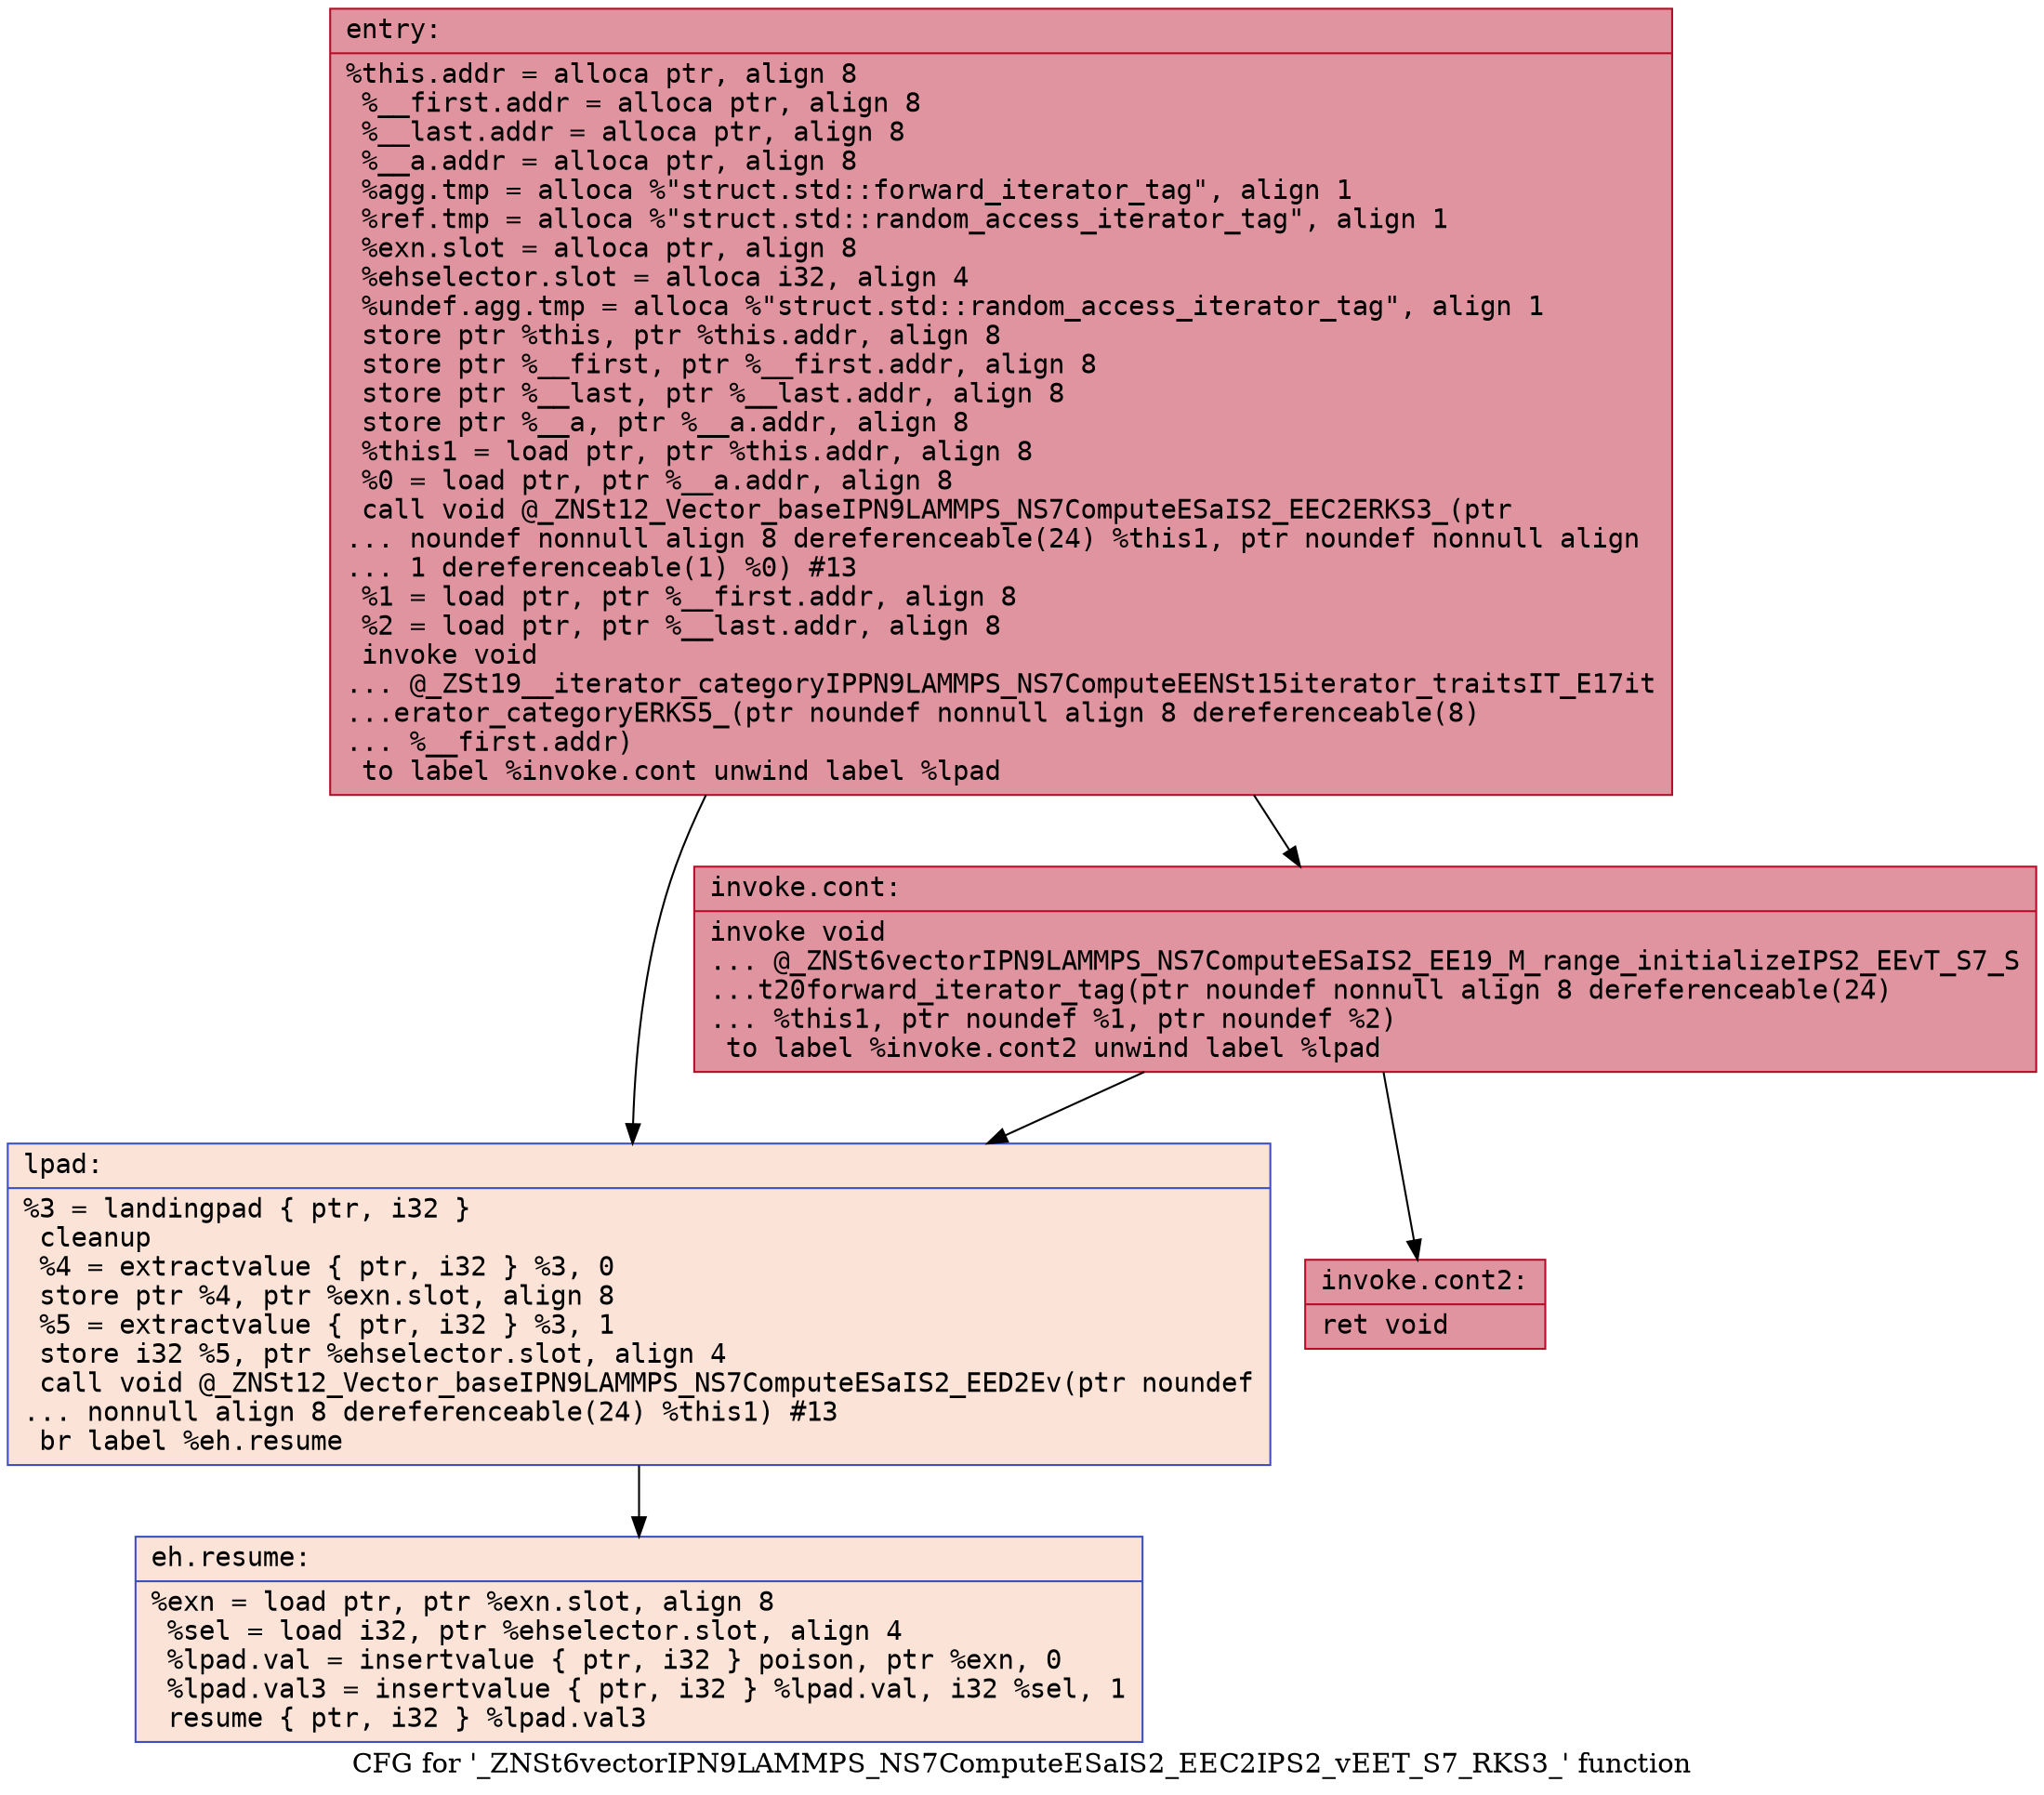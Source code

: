 digraph "CFG for '_ZNSt6vectorIPN9LAMMPS_NS7ComputeESaIS2_EEC2IPS2_vEET_S7_RKS3_' function" {
	label="CFG for '_ZNSt6vectorIPN9LAMMPS_NS7ComputeESaIS2_EEC2IPS2_vEET_S7_RKS3_' function";

	Node0x561f163fa3d0 [shape=record,color="#b70d28ff", style=filled, fillcolor="#b70d2870" fontname="Courier",label="{entry:\l|  %this.addr = alloca ptr, align 8\l  %__first.addr = alloca ptr, align 8\l  %__last.addr = alloca ptr, align 8\l  %__a.addr = alloca ptr, align 8\l  %agg.tmp = alloca %\"struct.std::forward_iterator_tag\", align 1\l  %ref.tmp = alloca %\"struct.std::random_access_iterator_tag\", align 1\l  %exn.slot = alloca ptr, align 8\l  %ehselector.slot = alloca i32, align 4\l  %undef.agg.tmp = alloca %\"struct.std::random_access_iterator_tag\", align 1\l  store ptr %this, ptr %this.addr, align 8\l  store ptr %__first, ptr %__first.addr, align 8\l  store ptr %__last, ptr %__last.addr, align 8\l  store ptr %__a, ptr %__a.addr, align 8\l  %this1 = load ptr, ptr %this.addr, align 8\l  %0 = load ptr, ptr %__a.addr, align 8\l  call void @_ZNSt12_Vector_baseIPN9LAMMPS_NS7ComputeESaIS2_EEC2ERKS3_(ptr\l... noundef nonnull align 8 dereferenceable(24) %this1, ptr noundef nonnull align\l... 1 dereferenceable(1) %0) #13\l  %1 = load ptr, ptr %__first.addr, align 8\l  %2 = load ptr, ptr %__last.addr, align 8\l  invoke void\l... @_ZSt19__iterator_categoryIPPN9LAMMPS_NS7ComputeEENSt15iterator_traitsIT_E17it\l...erator_categoryERKS5_(ptr noundef nonnull align 8 dereferenceable(8)\l... %__first.addr)\l          to label %invoke.cont unwind label %lpad\l}"];
	Node0x561f163fa3d0 -> Node0x561f163fa420[tooltip="entry -> invoke.cont\nProbability 100.00%" ];
	Node0x561f163fa3d0 -> Node0x561f163fb5a0[tooltip="entry -> lpad\nProbability 0.00%" ];
	Node0x561f163fa420 [shape=record,color="#b70d28ff", style=filled, fillcolor="#b70d2870" fontname="Courier",label="{invoke.cont:\l|  invoke void\l... @_ZNSt6vectorIPN9LAMMPS_NS7ComputeESaIS2_EE19_M_range_initializeIPS2_EEvT_S7_S\l...t20forward_iterator_tag(ptr noundef nonnull align 8 dereferenceable(24)\l... %this1, ptr noundef %1, ptr noundef %2)\l          to label %invoke.cont2 unwind label %lpad\l}"];
	Node0x561f163fa420 -> Node0x561f163fb7f0[tooltip="invoke.cont -> invoke.cont2\nProbability 100.00%" ];
	Node0x561f163fa420 -> Node0x561f163fb5a0[tooltip="invoke.cont -> lpad\nProbability 0.00%" ];
	Node0x561f163fb7f0 [shape=record,color="#b70d28ff", style=filled, fillcolor="#b70d2870" fontname="Courier",label="{invoke.cont2:\l|  ret void\l}"];
	Node0x561f163fb5a0 [shape=record,color="#3d50c3ff", style=filled, fillcolor="#f6bfa670" fontname="Courier",label="{lpad:\l|  %3 = landingpad \{ ptr, i32 \}\l          cleanup\l  %4 = extractvalue \{ ptr, i32 \} %3, 0\l  store ptr %4, ptr %exn.slot, align 8\l  %5 = extractvalue \{ ptr, i32 \} %3, 1\l  store i32 %5, ptr %ehselector.slot, align 4\l  call void @_ZNSt12_Vector_baseIPN9LAMMPS_NS7ComputeESaIS2_EED2Ev(ptr noundef\l... nonnull align 8 dereferenceable(24) %this1) #13\l  br label %eh.resume\l}"];
	Node0x561f163fb5a0 -> Node0x561f163fbf80[tooltip="lpad -> eh.resume\nProbability 100.00%" ];
	Node0x561f163fbf80 [shape=record,color="#3d50c3ff", style=filled, fillcolor="#f6bfa670" fontname="Courier",label="{eh.resume:\l|  %exn = load ptr, ptr %exn.slot, align 8\l  %sel = load i32, ptr %ehselector.slot, align 4\l  %lpad.val = insertvalue \{ ptr, i32 \} poison, ptr %exn, 0\l  %lpad.val3 = insertvalue \{ ptr, i32 \} %lpad.val, i32 %sel, 1\l  resume \{ ptr, i32 \} %lpad.val3\l}"];
}
